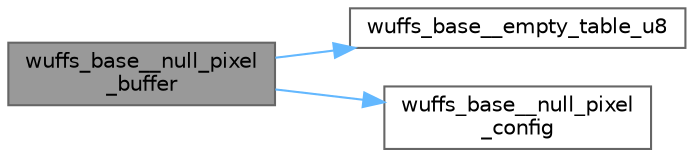 digraph "wuffs_base__null_pixel_buffer"
{
 // LATEX_PDF_SIZE
  bgcolor="transparent";
  edge [fontname=Helvetica,fontsize=10,labelfontname=Helvetica,labelfontsize=10];
  node [fontname=Helvetica,fontsize=10,shape=box,height=0.2,width=0.4];
  rankdir="LR";
  Node1 [id="Node000001",label="wuffs_base__null_pixel\l_buffer",height=0.2,width=0.4,color="gray40", fillcolor="grey60", style="filled", fontcolor="black",tooltip=" "];
  Node1 -> Node2 [id="edge1_Node000001_Node000002",color="steelblue1",style="solid",tooltip=" "];
  Node2 [id="Node000002",label="wuffs_base__empty_table_u8",height=0.2,width=0.4,color="grey40", fillcolor="white", style="filled",URL="$wuffs-v0_83_8c.html#a7550ccde1e1a56f8d008cfdf00a9f752",tooltip=" "];
  Node1 -> Node3 [id="edge2_Node000001_Node000003",color="steelblue1",style="solid",tooltip=" "];
  Node3 [id="Node000003",label="wuffs_base__null_pixel\l_config",height=0.2,width=0.4,color="grey40", fillcolor="white", style="filled",URL="$wuffs-v0_83_8c.html#a0e1b28edda41c9051537697d42e12881",tooltip=" "];
}
